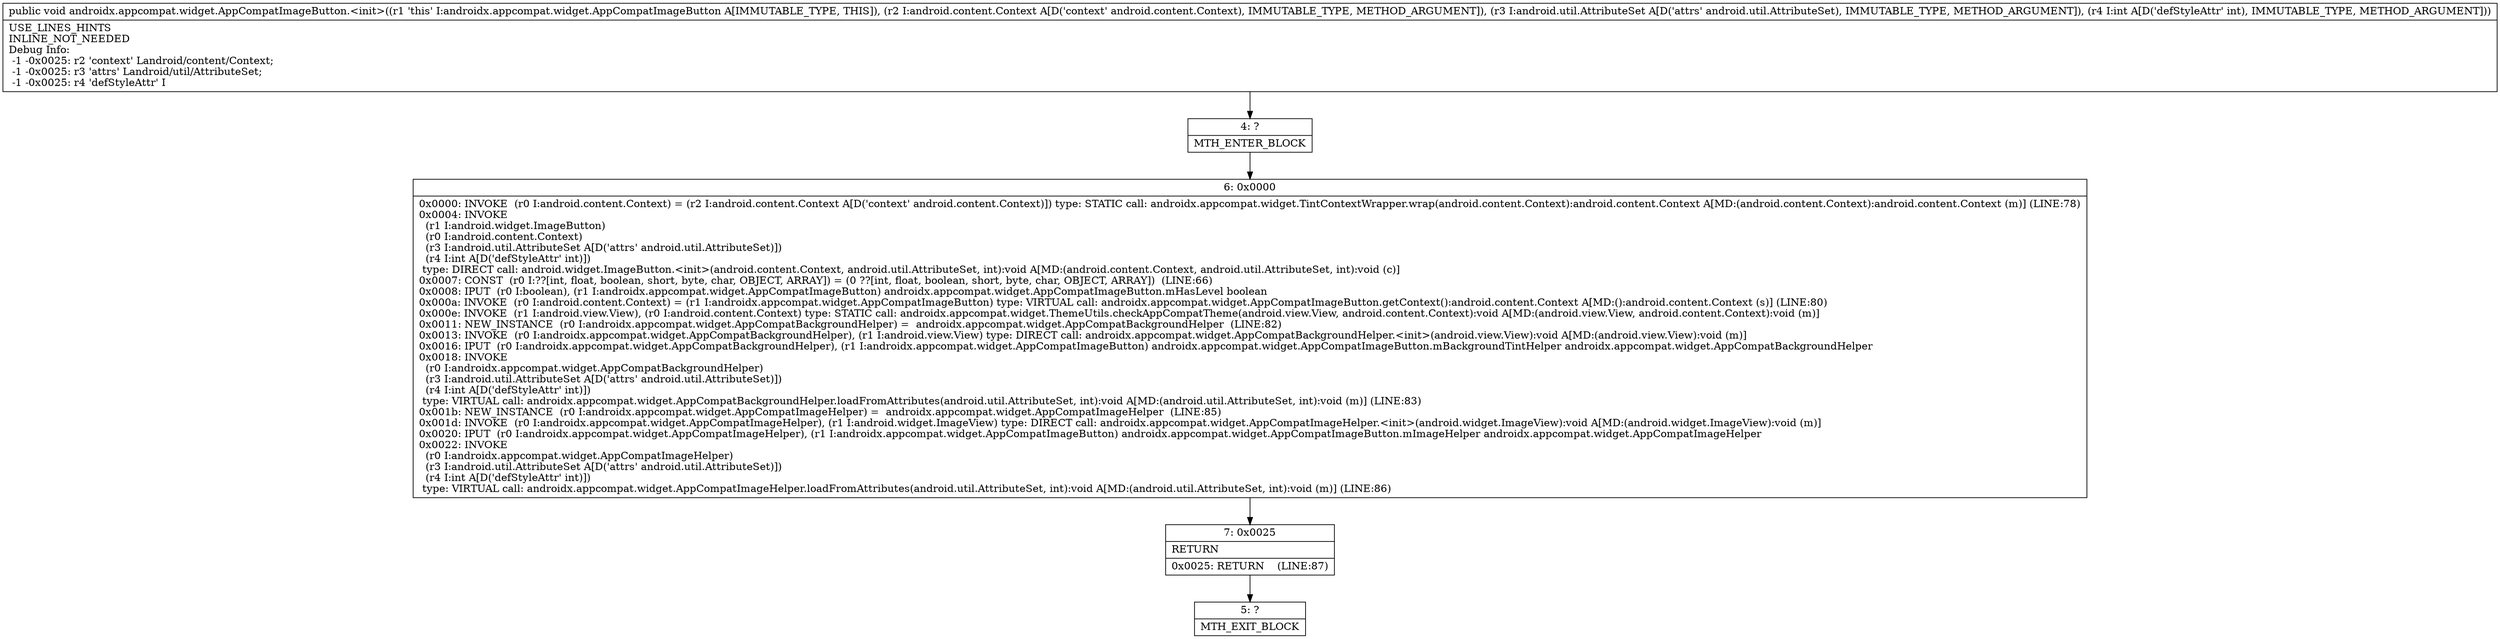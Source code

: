 digraph "CFG forandroidx.appcompat.widget.AppCompatImageButton.\<init\>(Landroid\/content\/Context;Landroid\/util\/AttributeSet;I)V" {
Node_4 [shape=record,label="{4\:\ ?|MTH_ENTER_BLOCK\l}"];
Node_6 [shape=record,label="{6\:\ 0x0000|0x0000: INVOKE  (r0 I:android.content.Context) = (r2 I:android.content.Context A[D('context' android.content.Context)]) type: STATIC call: androidx.appcompat.widget.TintContextWrapper.wrap(android.content.Context):android.content.Context A[MD:(android.content.Context):android.content.Context (m)] (LINE:78)\l0x0004: INVOKE  \l  (r1 I:android.widget.ImageButton)\l  (r0 I:android.content.Context)\l  (r3 I:android.util.AttributeSet A[D('attrs' android.util.AttributeSet)])\l  (r4 I:int A[D('defStyleAttr' int)])\l type: DIRECT call: android.widget.ImageButton.\<init\>(android.content.Context, android.util.AttributeSet, int):void A[MD:(android.content.Context, android.util.AttributeSet, int):void (c)]\l0x0007: CONST  (r0 I:??[int, float, boolean, short, byte, char, OBJECT, ARRAY]) = (0 ??[int, float, boolean, short, byte, char, OBJECT, ARRAY])  (LINE:66)\l0x0008: IPUT  (r0 I:boolean), (r1 I:androidx.appcompat.widget.AppCompatImageButton) androidx.appcompat.widget.AppCompatImageButton.mHasLevel boolean \l0x000a: INVOKE  (r0 I:android.content.Context) = (r1 I:androidx.appcompat.widget.AppCompatImageButton) type: VIRTUAL call: androidx.appcompat.widget.AppCompatImageButton.getContext():android.content.Context A[MD:():android.content.Context (s)] (LINE:80)\l0x000e: INVOKE  (r1 I:android.view.View), (r0 I:android.content.Context) type: STATIC call: androidx.appcompat.widget.ThemeUtils.checkAppCompatTheme(android.view.View, android.content.Context):void A[MD:(android.view.View, android.content.Context):void (m)]\l0x0011: NEW_INSTANCE  (r0 I:androidx.appcompat.widget.AppCompatBackgroundHelper) =  androidx.appcompat.widget.AppCompatBackgroundHelper  (LINE:82)\l0x0013: INVOKE  (r0 I:androidx.appcompat.widget.AppCompatBackgroundHelper), (r1 I:android.view.View) type: DIRECT call: androidx.appcompat.widget.AppCompatBackgroundHelper.\<init\>(android.view.View):void A[MD:(android.view.View):void (m)]\l0x0016: IPUT  (r0 I:androidx.appcompat.widget.AppCompatBackgroundHelper), (r1 I:androidx.appcompat.widget.AppCompatImageButton) androidx.appcompat.widget.AppCompatImageButton.mBackgroundTintHelper androidx.appcompat.widget.AppCompatBackgroundHelper \l0x0018: INVOKE  \l  (r0 I:androidx.appcompat.widget.AppCompatBackgroundHelper)\l  (r3 I:android.util.AttributeSet A[D('attrs' android.util.AttributeSet)])\l  (r4 I:int A[D('defStyleAttr' int)])\l type: VIRTUAL call: androidx.appcompat.widget.AppCompatBackgroundHelper.loadFromAttributes(android.util.AttributeSet, int):void A[MD:(android.util.AttributeSet, int):void (m)] (LINE:83)\l0x001b: NEW_INSTANCE  (r0 I:androidx.appcompat.widget.AppCompatImageHelper) =  androidx.appcompat.widget.AppCompatImageHelper  (LINE:85)\l0x001d: INVOKE  (r0 I:androidx.appcompat.widget.AppCompatImageHelper), (r1 I:android.widget.ImageView) type: DIRECT call: androidx.appcompat.widget.AppCompatImageHelper.\<init\>(android.widget.ImageView):void A[MD:(android.widget.ImageView):void (m)]\l0x0020: IPUT  (r0 I:androidx.appcompat.widget.AppCompatImageHelper), (r1 I:androidx.appcompat.widget.AppCompatImageButton) androidx.appcompat.widget.AppCompatImageButton.mImageHelper androidx.appcompat.widget.AppCompatImageHelper \l0x0022: INVOKE  \l  (r0 I:androidx.appcompat.widget.AppCompatImageHelper)\l  (r3 I:android.util.AttributeSet A[D('attrs' android.util.AttributeSet)])\l  (r4 I:int A[D('defStyleAttr' int)])\l type: VIRTUAL call: androidx.appcompat.widget.AppCompatImageHelper.loadFromAttributes(android.util.AttributeSet, int):void A[MD:(android.util.AttributeSet, int):void (m)] (LINE:86)\l}"];
Node_7 [shape=record,label="{7\:\ 0x0025|RETURN\l|0x0025: RETURN    (LINE:87)\l}"];
Node_5 [shape=record,label="{5\:\ ?|MTH_EXIT_BLOCK\l}"];
MethodNode[shape=record,label="{public void androidx.appcompat.widget.AppCompatImageButton.\<init\>((r1 'this' I:androidx.appcompat.widget.AppCompatImageButton A[IMMUTABLE_TYPE, THIS]), (r2 I:android.content.Context A[D('context' android.content.Context), IMMUTABLE_TYPE, METHOD_ARGUMENT]), (r3 I:android.util.AttributeSet A[D('attrs' android.util.AttributeSet), IMMUTABLE_TYPE, METHOD_ARGUMENT]), (r4 I:int A[D('defStyleAttr' int), IMMUTABLE_TYPE, METHOD_ARGUMENT]))  | USE_LINES_HINTS\lINLINE_NOT_NEEDED\lDebug Info:\l  \-1 \-0x0025: r2 'context' Landroid\/content\/Context;\l  \-1 \-0x0025: r3 'attrs' Landroid\/util\/AttributeSet;\l  \-1 \-0x0025: r4 'defStyleAttr' I\l}"];
MethodNode -> Node_4;Node_4 -> Node_6;
Node_6 -> Node_7;
Node_7 -> Node_5;
}

